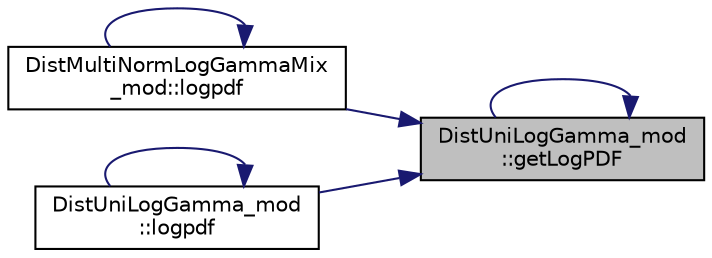 digraph "DistUniLogGamma_mod::getLogPDF"
{
 // LATEX_PDF_SIZE
  edge [fontname="Helvetica",fontsize="10",labelfontname="Helvetica",labelfontsize="10"];
  node [fontname="Helvetica",fontsize="10",shape=record];
  rankdir="RL";
  Node1 [label="DistUniLogGamma_mod\l::getLogPDF",height=0.2,width=0.4,color="black", fillcolor="grey75", style="filled", fontcolor="black",tooltip="Return the natural logarithm of probability density function (PDF) of the LogGamma distribution."];
  Node1 -> Node1 [dir="back",color="midnightblue",fontsize="10",style="solid",fontname="Helvetica"];
  Node1 -> Node2 [dir="back",color="midnightblue",fontsize="10",style="solid",fontname="Helvetica"];
  Node2 [label="DistMultiNormLogGammaMix\l_mod::logpdf",height=0.2,width=0.4,color="black", fillcolor="white", style="filled",URL="$namespaceDistMultiNormLogGammaMix__mod.html#a0e3ae0e932f4f42c02b635302433fd50",tooltip="Return the normalized (integrating to one) log-value of the NormGrid objective function."];
  Node2 -> Node2 [dir="back",color="midnightblue",fontsize="10",style="solid",fontname="Helvetica"];
  Node1 -> Node3 [dir="back",color="midnightblue",fontsize="10",style="solid",fontname="Helvetica"];
  Node3 [label="DistUniLogGamma_mod\l::logpdf",height=0.2,width=0.4,color="black", fillcolor="white", style="filled",URL="$namespaceDistUniLogGamma__mod.html#acc20acc9cfe256cba884dca266f6e190",tooltip="Return the normalized (integrating to one) log-value of the LogGamma PDF."];
  Node3 -> Node3 [dir="back",color="midnightblue",fontsize="10",style="solid",fontname="Helvetica"];
}
